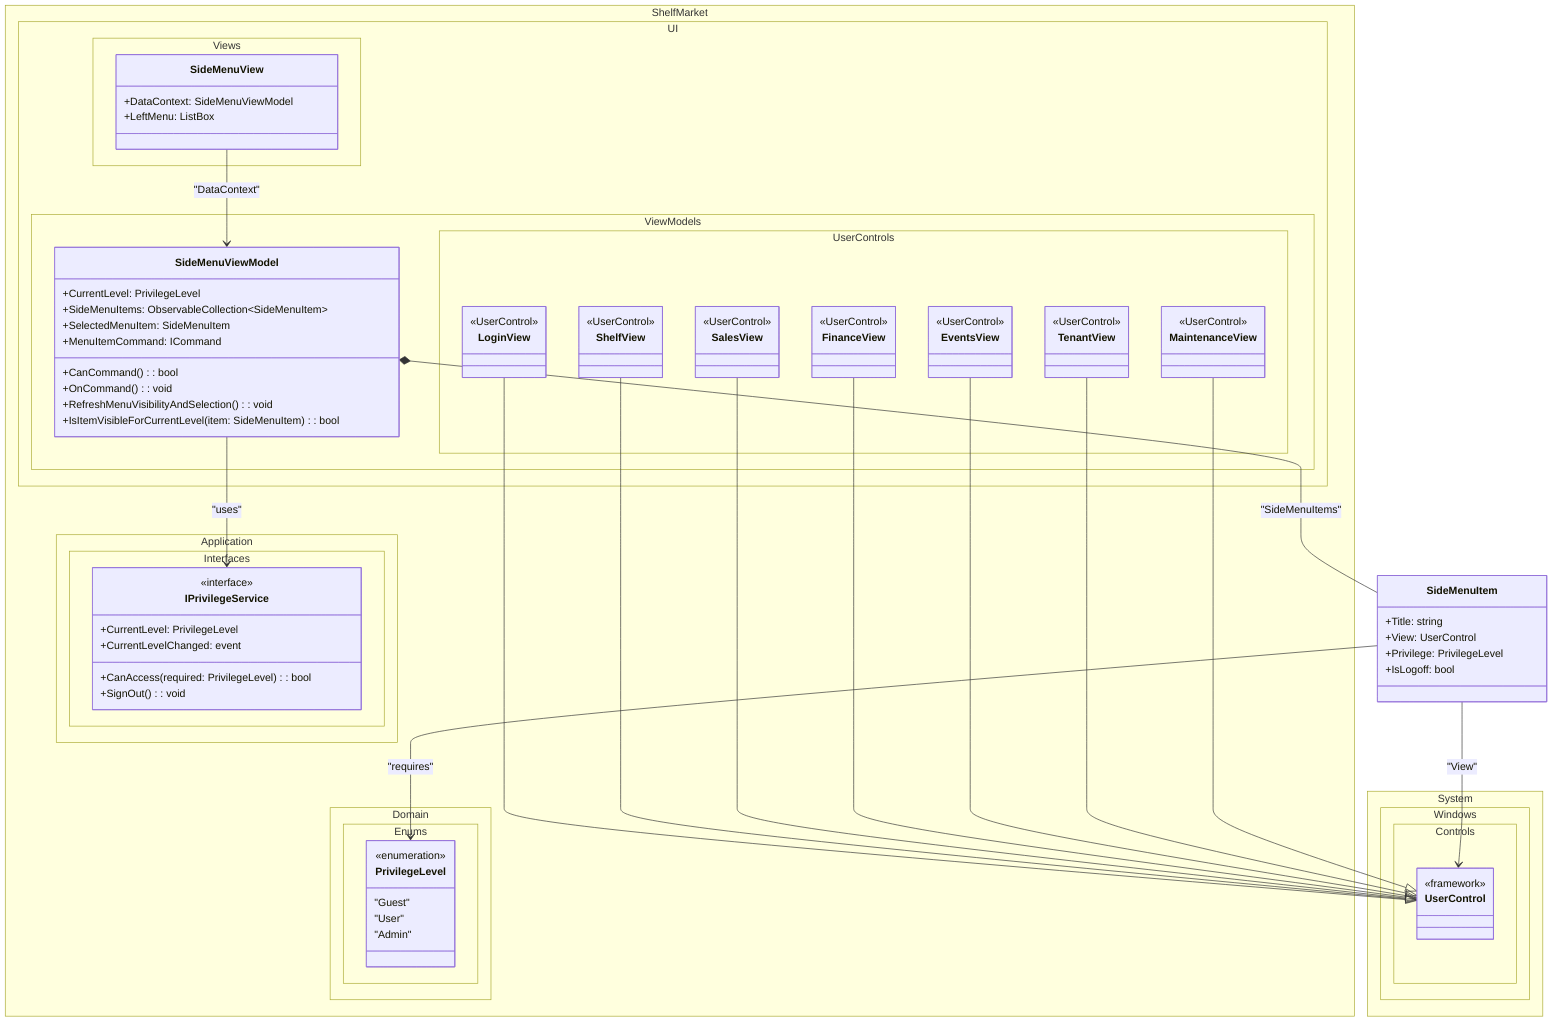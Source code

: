 ﻿classDiagram

    namespace ShelfMarket.UI.Views {
        class SideMenuView {
            +DataContext: SideMenuViewModel
            +LeftMenu: ListBox
        }
    }

    namespace ShelfMarket.UI.ViewModels {

        class SideMenuViewModel {
            +CurrentLevel: PrivilegeLevel
            +SideMenuItems: ObservableCollection~SideMenuItem~
            +SelectedMenuItem: SideMenuItem
            +MenuItemCommand: ICommand
            +CanCommand(): bool
            +OnCommand(): void
            +RefreshMenuVisibilityAndSelection(): void
            +IsItemVisibleForCurrentLevel(item: SideMenuItem): bool
        }
    }
        class SideMenuItem {
            +Title: string
            +View: UserControl
            +Privilege: PrivilegeLevel
            +IsLogoff: bool
        }




    namespace ShelfMarket.Application.Interfaces {
        class IPrivilegeService {
            <<interface>>
            +CurrentLevel: PrivilegeLevel
            +CanAccess(required: PrivilegeLevel): bool
            +SignOut(): void
            +CurrentLevelChanged: event
        }
    }

    namespace ShelfMarket.Domain.Enums {
        class PrivilegeLevel {
            <<enumeration>>
            "Guest"
            "User"
            "Admin"
        }
    }

    namespace System.Windows.Controls {
        class UserControl {
            <<framework>>
        }
    }

    namespace ShelfMarket.UI.ViewModels.UserControls {
        class LoginView {
            <<UserControl>>
        }

        class ShelfView {
            <<UserControl>>
        }

        class SalesView {
            <<UserControl>>
        }

        class FinanceView {
            <<UserControl>>
        }

        class EventsView {
            <<UserControl>>
        }

        class TenantView {
            <<UserControl>>
        }

        class MaintenanceView {
            <<UserControl>>
        }
    }
    SideMenuView --> SideMenuViewModel : "DataContext"
    SideMenuViewModel --> IPrivilegeService : "uses"
    SideMenuViewModel *-- SideMenuItem : "SideMenuItems"
    SideMenuItem --> PrivilegeLevel : "requires"
    SideMenuItem --> UserControl : "View"

    LoginView --|> UserControl
    ShelfView --|> UserControl
    SalesView --|> UserControl
    FinanceView --|> UserControl
    EventsView --|> UserControl
    TenantView --|> UserControl
    MaintenanceView --|> UserControl